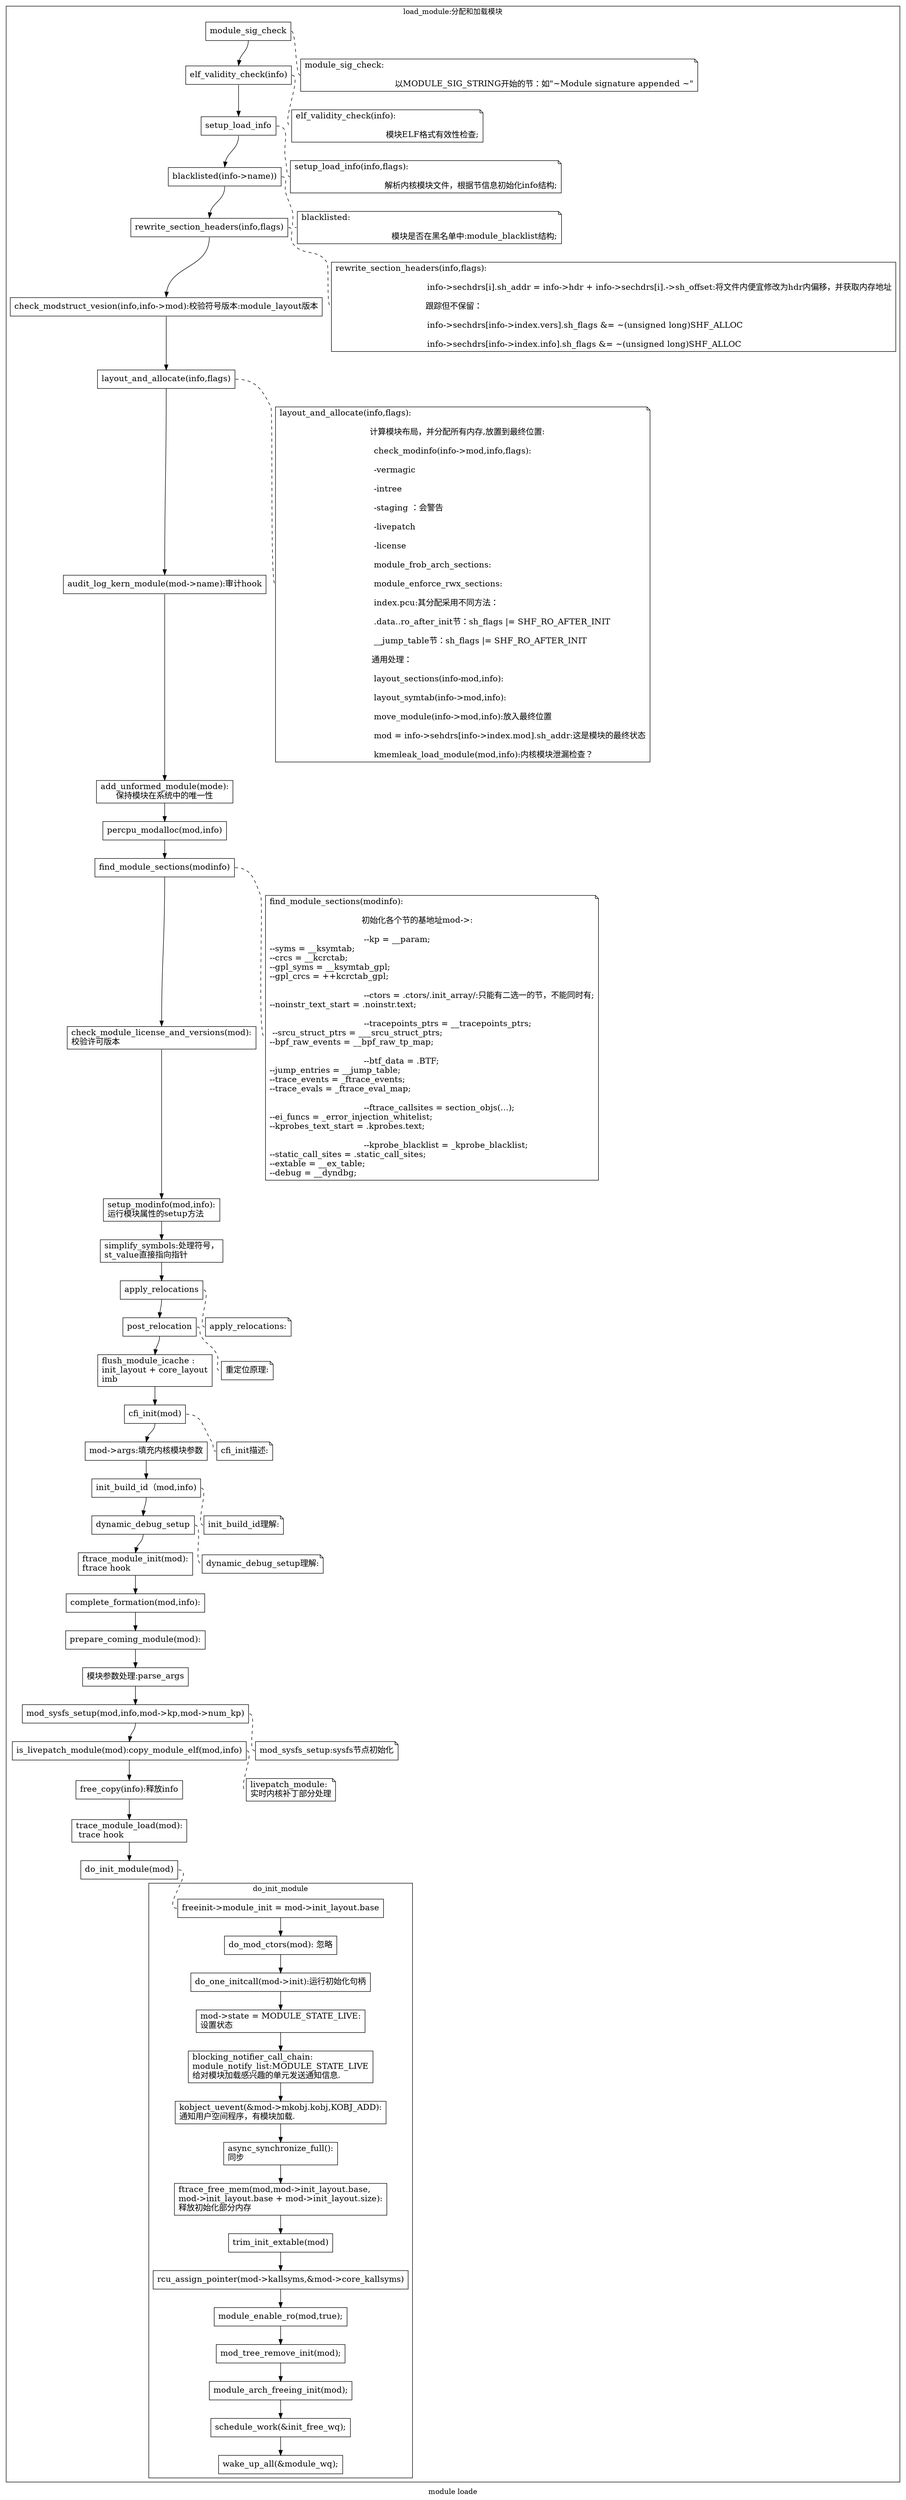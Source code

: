 digraph G {
  	concentrate=True;
  	rankdir="TB";
  	node [shape=record];

	node [
	fontsize = "16"
	shape = "ellipse"
	];
	label = "module loade"

	
	subgraph cluster_0 {
		label = "load_module:分配和加载模块";
		color = black;
		
		a0[label = "module_sig_check",shape = rect];
		a0_note[label = "module_sig_check:\l
				  以MODULE_SIG_STRING开始的节：如\"~Module signature appended ~\"\l",shape = note];
		a0:e -> a0_note:w[dir = none,style=dashed];
		
		a1[label = "elf_validity_check(info)",shape = rect];
		a1_note[label = "elf_validity_check(info):\l
				  模块ELF格式有效性检查;\l",shape = note];
		a1:e -> a1_note:w[dir = none,style=dashed];		  
		a0:s -> a1:n;
				  
				  
		
		a2[label = "setup_load_info",shape = rect];
		a2_note[label = "setup_load_info(info,flags):\l
				  解析内核模块文件，根据节信息初始化info结构;\l",shape = note];
				  
		a2:e -> a2_note:w[dir = none,style=dashed];		  
		a1:s -> a2:n;		  
				  
				  	
		a3[label = "blacklisted(info->name))",shape = rect];
		a3_note[label = "blacklisted:\l
				  模块是否在黑名单中:module_blacklist结构;\l",shape = note];
				  
		a3:e -> a3_note:w[dir = none,style=dashed];		  
		a2:s -> a3:n;			  
				  
				  
				  
	
		a4[label = "rewrite_section_headers(info,flags)",shape = rect];
		a4_note[label = "rewrite_section_headers(info,flags):\l
				  info->sechdrs[i].sh_addr = info->hdr + info->sechdrs[i].->sh_offset:将文件内便宜修改为hdr内偏移，并获取内存地址\l
				  跟踪但不保留：\l
			          info->sechdrs[info->index.vers].sh_flags &= ~(unsigned long)SHF_ALLOC\l
		                  info->sechdrs[info->index.info].sh_flags &= ~(unsigned long)SHF_ALLOC\l",shape = rect];
		
		a4:e -> a4_note:w[dir = none,style=dashed];		  
		a3:s -> a4:n;			  
				

		
		a5[label = "check_modstruct_vesion(info,info->mod):校验符号版本:module_layout版本\l",shape = rect];
	  
		a4:s -> a5:n;			  
						
		a6[label = "layout_and_allocate(info,flags)",shape = rect];
		a6_note[label = "layout_and_allocate(info,flags):\l
				  计算模块布局，并分配所有内存,放置到最终位置:\l
				   check_modinfo(info->mod,info,flags):\l
				   -vermagic\l
				   -intree\l
				   -staging ：会警告\l
                                   -livepatch\l
                                   -license\l
				   module_frob_arch_sections:\l
				   module_enforce_rwx_sections:\l
				   index.pcu:其分配采用不同方法：\l
			           .data..ro_after_init节：sh_flags |= SHF_RO_AFTER_INIT\l
				   __jump_table节：sh_flags |= SHF_RO_AFTER_INIT\l
				   通用处理：\l
				   layout_sections(info-mod,info):\l
                                   layout_symtab(info->mod,info):\l
                                   move_module(info->mod,info):放入最终位置\l
                                   mod = info->sehdrs[info->index.mod].sh_addr:这是模块的最终状态\l
                                   kmemleak_load_module(mod,info):内核模块泄漏检查？\l",shape = note];
		
		a6:e -> a6_note:w[dir = none,style=dashed];		  
		a5:s -> a6:n;			  
				
		a7[label = "audit_log_kern_module(mod->name):审计hook",shape = rect];
	  
		a6:s -> a7:n;			  
						
		a8[label = "add_unformed_module(mode):\l保持模块在系统中的唯一性",shape = rect];
	  
		a7:s -> a8:n;			  
					
		a9[label = "percpu_modalloc(mod,info)\l",shape = rect];
	  
		a8:s -> a9:n;			  

		a11[label = "find_module_sections(modinfo)\l",shape = rect];
		a11_note[label = "find_module_sections(modinfo):\l
				   初始化各个节的基地址mod->:\l
				   --kp = __param;\l--syms = __ksymtab;\l--crcs = __kcrctab;\l--gpl_syms = __ksymtab_gpl;\l--gpl_crcs = ++kcrctab_gpl;\l
				   --ctors = .ctors/.init_array/:只能有二选一的节，不能同时有;\l--noinstr_text_start = .noinstr.text;\l
				   --tracepoints_ptrs = __tracepoints_ptrs;\l --srcu_struct_ptrs = ___srcu_struct_ptrs;\l--bpf_raw_events = __bpf_raw_tp_map;\l
				   --btf_data = .BTF;\l--jump_entries = __jump_table;\l--trace_events = _ftrace_events;\l--trace_evals = _ftrace_eval_map;\l
				   --ftrace_callsites = section_objs(...);\l--ei_funcs = _error_injection_whitelist;\l--kprobes_text_start = .kprobes.text;\l
				   --kprobe_blacklist = _kprobe_blacklist;\l--static_call_sites = .static_call_sites;\l--extable = __ex_table;\l--debug = __dyndbg;\l",shape = note];
		
		a11:e -> a11_note:w[dir = none,style=dashed];		  
		a9:s -> a11:n;			  
				
		a12[label = "check_module_license_and_versions(mod):\l校验许可版本\l",shape = rect];
		  
		a11:s -> a12:n;			  
				
		a13[label = "setup_modinfo(mod,info):\l运行模块属性的setup方法\l",shape = rect];
		  
		a12:s -> a13:n;			  


		a14[label = "simplify_symbols:处理符号，\lst_value直接指向指针\l",shape = rect];
		  
		a13:s -> a14:n;			  
				

		a15[label = "apply_relocations\l",shape = rect];
		a15_note[label = "apply_relocations:\l",shape = note];
				a15:e -> a15_note:w[dir = none,style=dashed];		  
		a14:s -> a15:n;			  
				
		
		a16[label = "post_relocation\l",shape = rect];
		a16_note[label = "重定位原理:\l",shape = note];
		a16:e -> a16_note:w[dir = none,style=dashed];		  
		a15:s -> a16:n;			  
				

		a17[label = "flush_module_icache :\linit_layout + core_layout\limb\l",shape = rect];		  
		a16:s -> a17:n;			  
				
		a18[label = "cfi_init(mod)\l",shape = rect];
		a18_note[label = "cfi_init描述:\l",shape = note];
		a18:e -> a18_note:w[dir = none,style=dashed];		  
		a17:s -> a18:n;			  
				
		a19[label = "mod->args:填充内核模块参数\l",shape = rect];		  
		a18:s -> a19:n;			  
				

		a20[label = "init_build_id（mod,info)\l",shape = rect];
		a20_note[label = "init_build_id理解:\l",shape = note];
		a20:e -> a20_note:w[dir = none,style=dashed];		  
		a19:s -> a20:n;			  
					

		a21[label = "dynamic_debug_setup",shape = rect];
		a21_note[label = "dynamic_debug_setup理解:\l",shape = note];
		a21:e -> a21_note:w[dir = none,style=dashed];		  
		a20:s -> a21:n;			  
						
		a22[label = "ftrace_module_init(mod):\lftrace hook\l",shape = rect];
		  
		a21:s -> a22:n;			  
				
		a23[label = "complete_formation(mod,info):\l",shape = rect];
		a22:s -> a23:n;	
		
		a24[label = "prepare_coming_module(mod):\l",shape = rect];
		  
		a23:s -> a24:n;			  
				
		a25[label = "模块参数处理:parse_args",shape = rect];
		  
		a24:s -> a25:n;			  
				
		a26[label = "mod_sysfs_setup(mod,info,mod->kp,mod->num_kp)",shape = rect];
		a26_note[label = "mod_sysfs_setup:sysfs节点初始化\l",shape = note];
		a26:e -> a26_note:w[dir = none,style=dashed];		  
		a25:s -> a26:n;			  
				
		a27[label = "is_livepatch_module(mod):copy_module_elf(mod,info)",shape = rect];
		a27_note[label = "livepatch_module:\l实时内核补丁部分处理\l",shape = note];
		a27:e -> a27_note:w[dir = none,style=dashed];		  
		a26:s -> a27:n;			  
				
		a28[label = "free_copy(info):释放info\l",shape = rect];
		a27:s -> a28:n;
			
		a29[label = "trace_module_load(mod):\l trace hook\l",shape = rect];
		a28:s -> a29:n;
			
		a30[label = "do_init_module(mod)",shape = rect];
		a29:s -> a30:n;	
		
		subgraph cluster_1 {
			label = "do_init_module";
			color = black;
			b0[label = "freeinit->module_init = mod->init_layout.base",shape = rect];
			b1[label = "do_mod_ctors(mod): 忽略\l",shape = rect];
			b2[label = "do_one_initcall(mod->init):运行初始化句柄\l",shape = rect];
			b3[label = "mod->state = MODULE_STATE_LIVE:\l设置状态\l",shape = rect];
			b4[label = "blocking_notifier_call_chain:\lmodule_notify_list:MODULE_STATE_LIVE\l给对模块加载感兴趣的单元发送通知信息.\l",shape = rect];
			b5[label = "kobject_uevent(&mod->mkobj.kobj,KOBJ_ADD):\l通知用户空间程序，有模块加载.\l",shape = rect];
			b6[label = "async_synchronize_full():\l同步\l",shape = rect];
			b7[label = "ftrace_free_mem(mod,mod->init_layout.base,\lmod->init_layout.base + mod->init_layout.size):\l释放初始化部分内存\l",shape = rect];
			b9[label = "trim_init_extable(mod)\l",shape = rect];
			b10[label="rcu_assign_pointer(mod->kallsyms,&mod->core_kallsyms)",shape = rect];
			b11[label="module_enable_ro(mod,true);\l",shape = rect];
			b12[label="mod_tree_remove_init(mod);\l",shape = rect];
			b13[label ="module_arch_freeing_init(mod);\l",shape = rect];
			b14[label ="schedule_work(&init_free_wq);\l",shape = rect];
			b15[label ="wake_up_all(&module_wq);\l",shape = rect];
			
			b0:s -> b1:n;
			b1:s -> b2:n;
			b2:s -> b3:n;
			b3:s -> b4:n;
			b4:s -> b5:n;
			b5:s -> b6:n;
			b6:s -> b7:n;
			b7:s -> b9:n;
			b9:s -> b10:n;
			b10:s -> b11:n;
			b11:s -> b12:n;
			b12:s -> b13:n;
			b13:s -> b14:n;
			b14:s -> b15:n;
			
			
			
		}

		a30:e -> b0:w[dir = none,style=dashed];
		
		
		
		
		}
		

	

	
}
